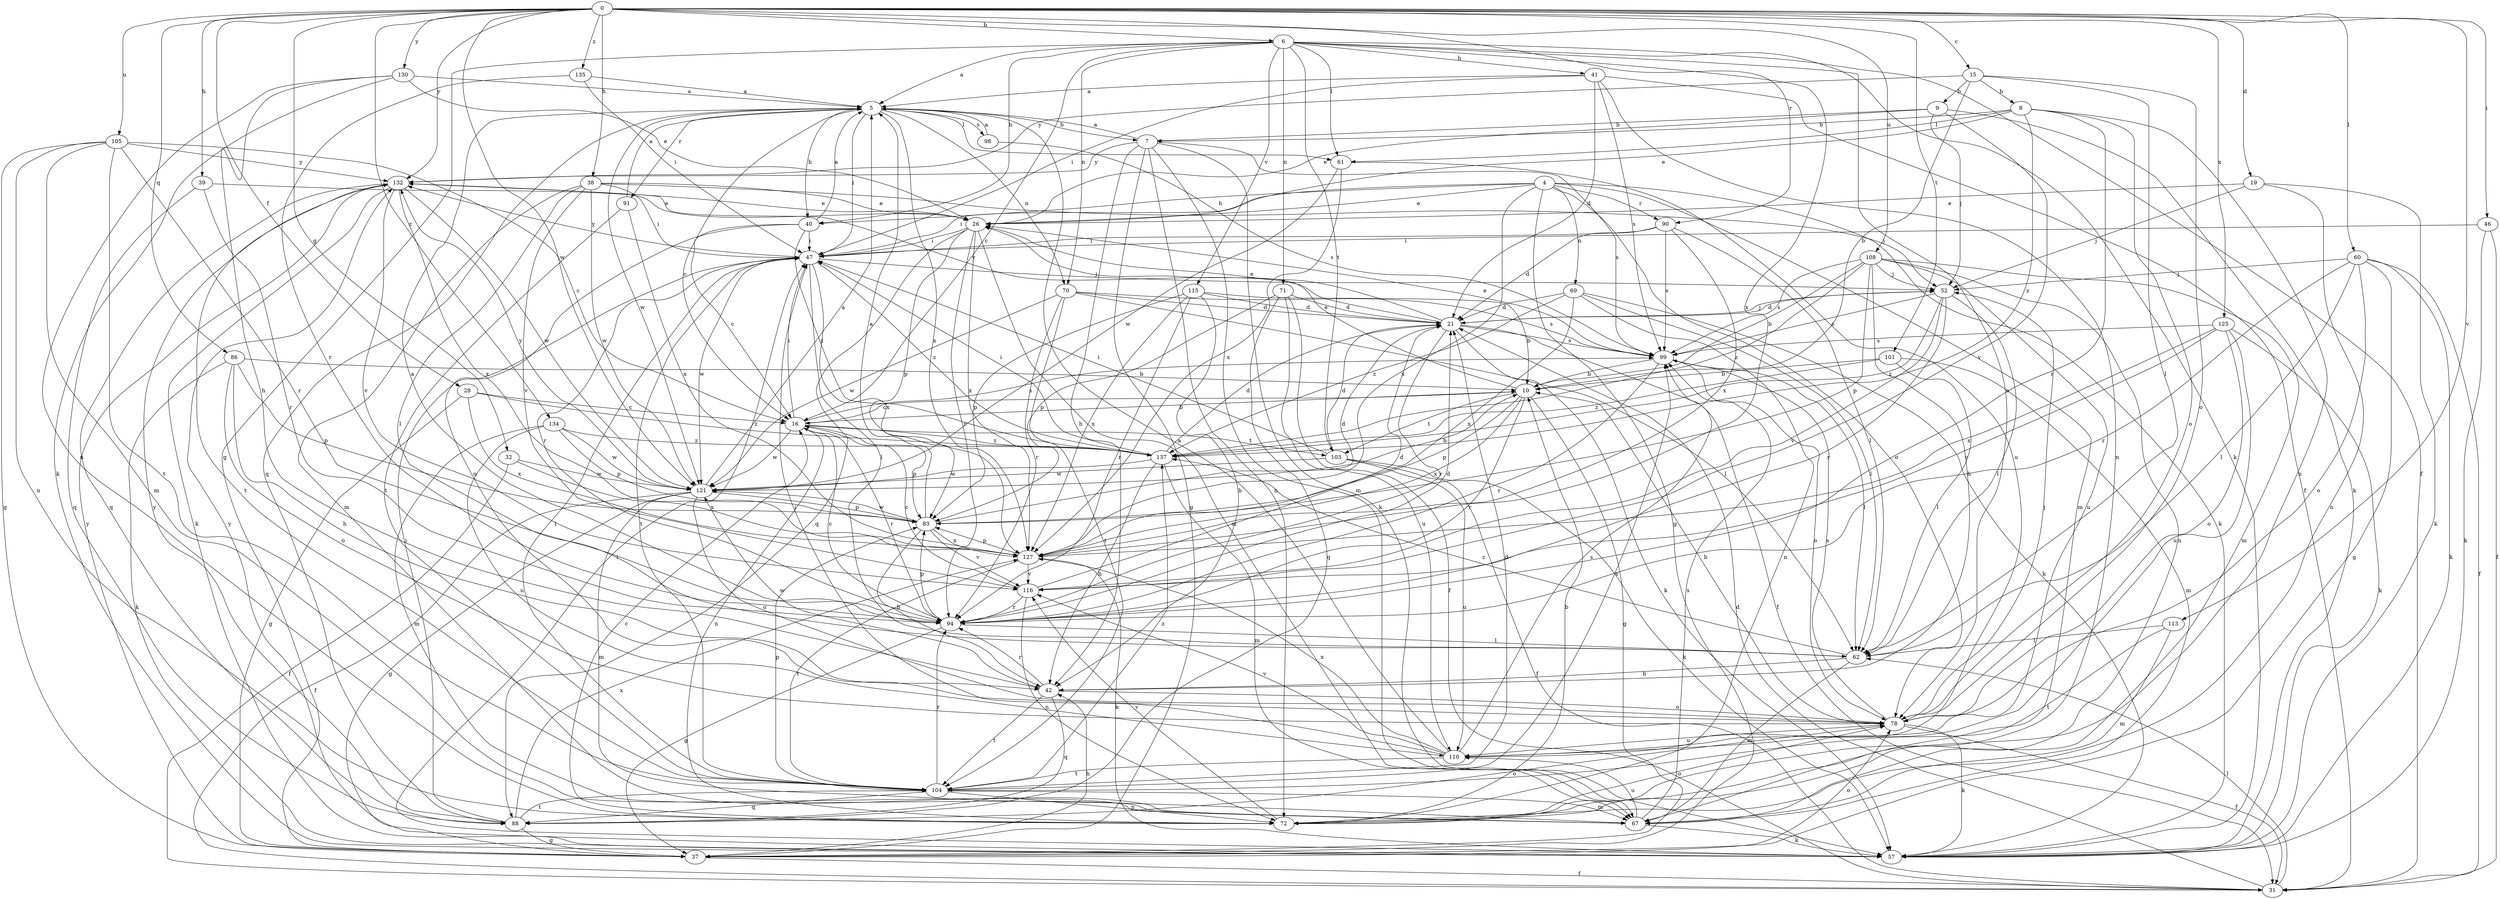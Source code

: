 strict digraph  {
0;
4;
5;
6;
7;
8;
9;
10;
15;
16;
19;
21;
26;
28;
31;
32;
37;
38;
39;
40;
41;
42;
46;
47;
52;
57;
60;
61;
62;
67;
69;
70;
71;
72;
78;
83;
86;
88;
90;
91;
94;
98;
99;
101;
103;
104;
105;
108;
110;
113;
115;
116;
121;
125;
127;
130;
132;
134;
135;
137;
0 -> 6  [label=b];
0 -> 15  [label=c];
0 -> 19  [label=d];
0 -> 28  [label=f];
0 -> 32  [label=g];
0 -> 38  [label=h];
0 -> 39  [label=h];
0 -> 46  [label=i];
0 -> 60  [label=l];
0 -> 86  [label=q];
0 -> 90  [label=r];
0 -> 101  [label=t];
0 -> 105  [label=u];
0 -> 108  [label=u];
0 -> 113  [label=v];
0 -> 121  [label=w];
0 -> 125  [label=x];
0 -> 130  [label=y];
0 -> 132  [label=y];
0 -> 134  [label=z];
0 -> 135  [label=z];
4 -> 26  [label=e];
4 -> 37  [label=g];
4 -> 40  [label=h];
4 -> 47  [label=i];
4 -> 57  [label=k];
4 -> 67  [label=m];
4 -> 69  [label=n];
4 -> 78  [label=o];
4 -> 90  [label=r];
4 -> 127  [label=x];
5 -> 7  [label=b];
5 -> 16  [label=c];
5 -> 40  [label=h];
5 -> 47  [label=i];
5 -> 61  [label=l];
5 -> 70  [label=n];
5 -> 88  [label=q];
5 -> 91  [label=r];
5 -> 98  [label=s];
5 -> 121  [label=w];
5 -> 127  [label=x];
6 -> 5  [label=a];
6 -> 16  [label=c];
6 -> 31  [label=f];
6 -> 37  [label=g];
6 -> 40  [label=h];
6 -> 41  [label=h];
6 -> 57  [label=k];
6 -> 61  [label=l];
6 -> 70  [label=n];
6 -> 71  [label=n];
6 -> 78  [label=o];
6 -> 103  [label=t];
6 -> 115  [label=v];
6 -> 127  [label=x];
7 -> 5  [label=a];
7 -> 37  [label=g];
7 -> 42  [label=h];
7 -> 57  [label=k];
7 -> 67  [label=m];
7 -> 72  [label=n];
7 -> 99  [label=s];
7 -> 132  [label=y];
8 -> 7  [label=b];
8 -> 26  [label=e];
8 -> 61  [label=l];
8 -> 72  [label=n];
8 -> 78  [label=o];
8 -> 94  [label=r];
8 -> 137  [label=z];
9 -> 7  [label=b];
9 -> 26  [label=e];
9 -> 52  [label=j];
9 -> 57  [label=k];
9 -> 116  [label=v];
10 -> 16  [label=c];
10 -> 26  [label=e];
10 -> 37  [label=g];
10 -> 83  [label=p];
10 -> 94  [label=r];
10 -> 103  [label=t];
10 -> 127  [label=x];
15 -> 8  [label=b];
15 -> 9  [label=b];
15 -> 10  [label=b];
15 -> 62  [label=l];
15 -> 78  [label=o];
15 -> 132  [label=y];
16 -> 10  [label=b];
16 -> 47  [label=i];
16 -> 72  [label=n];
16 -> 83  [label=p];
16 -> 94  [label=r];
16 -> 99  [label=s];
16 -> 103  [label=t];
16 -> 121  [label=w];
16 -> 137  [label=z];
19 -> 26  [label=e];
19 -> 52  [label=j];
19 -> 57  [label=k];
19 -> 72  [label=n];
21 -> 26  [label=e];
21 -> 31  [label=f];
21 -> 52  [label=j];
21 -> 57  [label=k];
21 -> 94  [label=r];
21 -> 99  [label=s];
21 -> 132  [label=y];
26 -> 47  [label=i];
26 -> 67  [label=m];
26 -> 83  [label=p];
26 -> 88  [label=q];
26 -> 94  [label=r];
26 -> 127  [label=x];
28 -> 16  [label=c];
28 -> 37  [label=g];
28 -> 127  [label=x];
28 -> 137  [label=z];
31 -> 21  [label=d];
31 -> 62  [label=l];
32 -> 31  [label=f];
32 -> 121  [label=w];
32 -> 127  [label=x];
37 -> 31  [label=f];
37 -> 42  [label=h];
37 -> 78  [label=o];
37 -> 132  [label=y];
38 -> 26  [label=e];
38 -> 47  [label=i];
38 -> 52  [label=j];
38 -> 62  [label=l];
38 -> 67  [label=m];
38 -> 116  [label=v];
38 -> 121  [label=w];
39 -> 26  [label=e];
39 -> 88  [label=q];
39 -> 94  [label=r];
40 -> 5  [label=a];
40 -> 16  [label=c];
40 -> 47  [label=i];
40 -> 78  [label=o];
40 -> 137  [label=z];
41 -> 5  [label=a];
41 -> 21  [label=d];
41 -> 31  [label=f];
41 -> 47  [label=i];
41 -> 72  [label=n];
41 -> 99  [label=s];
42 -> 78  [label=o];
42 -> 88  [label=q];
42 -> 94  [label=r];
42 -> 104  [label=t];
42 -> 121  [label=w];
46 -> 31  [label=f];
46 -> 47  [label=i];
46 -> 57  [label=k];
47 -> 52  [label=j];
47 -> 62  [label=l];
47 -> 94  [label=r];
47 -> 104  [label=t];
47 -> 121  [label=w];
47 -> 127  [label=x];
47 -> 132  [label=y];
47 -> 137  [label=z];
52 -> 21  [label=d];
52 -> 62  [label=l];
52 -> 94  [label=r];
52 -> 99  [label=s];
52 -> 116  [label=v];
52 -> 137  [label=z];
57 -> 47  [label=i];
57 -> 132  [label=y];
60 -> 31  [label=f];
60 -> 37  [label=g];
60 -> 52  [label=j];
60 -> 57  [label=k];
60 -> 62  [label=l];
60 -> 78  [label=o];
60 -> 94  [label=r];
61 -> 110  [label=u];
61 -> 121  [label=w];
61 -> 127  [label=x];
62 -> 42  [label=h];
62 -> 67  [label=m];
62 -> 137  [label=z];
67 -> 57  [label=k];
67 -> 99  [label=s];
67 -> 110  [label=u];
69 -> 21  [label=d];
69 -> 57  [label=k];
69 -> 62  [label=l];
69 -> 72  [label=n];
69 -> 127  [label=x];
69 -> 137  [label=z];
70 -> 21  [label=d];
70 -> 62  [label=l];
70 -> 94  [label=r];
70 -> 99  [label=s];
70 -> 104  [label=t];
70 -> 121  [label=w];
71 -> 21  [label=d];
71 -> 31  [label=f];
71 -> 83  [label=p];
71 -> 88  [label=q];
71 -> 110  [label=u];
72 -> 10  [label=b];
72 -> 16  [label=c];
72 -> 78  [label=o];
72 -> 116  [label=v];
78 -> 10  [label=b];
78 -> 31  [label=f];
78 -> 52  [label=j];
78 -> 57  [label=k];
78 -> 99  [label=s];
78 -> 110  [label=u];
83 -> 5  [label=a];
83 -> 21  [label=d];
83 -> 42  [label=h];
83 -> 116  [label=v];
83 -> 121  [label=w];
83 -> 127  [label=x];
86 -> 10  [label=b];
86 -> 42  [label=h];
86 -> 57  [label=k];
86 -> 78  [label=o];
86 -> 83  [label=p];
88 -> 37  [label=g];
88 -> 47  [label=i];
88 -> 78  [label=o];
88 -> 104  [label=t];
88 -> 127  [label=x];
88 -> 132  [label=y];
90 -> 21  [label=d];
90 -> 47  [label=i];
90 -> 62  [label=l];
90 -> 99  [label=s];
90 -> 127  [label=x];
91 -> 5  [label=a];
91 -> 104  [label=t];
91 -> 127  [label=x];
94 -> 5  [label=a];
94 -> 16  [label=c];
94 -> 21  [label=d];
94 -> 37  [label=g];
94 -> 62  [label=l];
94 -> 83  [label=p];
98 -> 5  [label=a];
98 -> 99  [label=s];
99 -> 10  [label=b];
99 -> 26  [label=e];
99 -> 62  [label=l];
99 -> 78  [label=o];
99 -> 94  [label=r];
101 -> 10  [label=b];
101 -> 62  [label=l];
101 -> 67  [label=m];
101 -> 137  [label=z];
103 -> 21  [label=d];
103 -> 31  [label=f];
103 -> 47  [label=i];
103 -> 57  [label=k];
103 -> 110  [label=u];
103 -> 121  [label=w];
104 -> 21  [label=d];
104 -> 47  [label=i];
104 -> 67  [label=m];
104 -> 72  [label=n];
104 -> 83  [label=p];
104 -> 88  [label=q];
104 -> 94  [label=r];
104 -> 99  [label=s];
104 -> 137  [label=z];
105 -> 16  [label=c];
105 -> 37  [label=g];
105 -> 67  [label=m];
105 -> 72  [label=n];
105 -> 94  [label=r];
105 -> 104  [label=t];
105 -> 132  [label=y];
108 -> 10  [label=b];
108 -> 42  [label=h];
108 -> 52  [label=j];
108 -> 67  [label=m];
108 -> 72  [label=n];
108 -> 83  [label=p];
108 -> 99  [label=s];
108 -> 110  [label=u];
108 -> 137  [label=z];
110 -> 5  [label=a];
110 -> 47  [label=i];
110 -> 99  [label=s];
110 -> 104  [label=t];
110 -> 116  [label=v];
110 -> 127  [label=x];
113 -> 62  [label=l];
113 -> 67  [label=m];
113 -> 104  [label=t];
115 -> 10  [label=b];
115 -> 21  [label=d];
115 -> 42  [label=h];
115 -> 83  [label=p];
115 -> 94  [label=r];
115 -> 127  [label=x];
116 -> 16  [label=c];
116 -> 21  [label=d];
116 -> 72  [label=n];
116 -> 94  [label=r];
121 -> 5  [label=a];
121 -> 10  [label=b];
121 -> 31  [label=f];
121 -> 37  [label=g];
121 -> 67  [label=m];
121 -> 78  [label=o];
121 -> 83  [label=p];
121 -> 132  [label=y];
125 -> 57  [label=k];
125 -> 78  [label=o];
125 -> 99  [label=s];
125 -> 110  [label=u];
125 -> 116  [label=v];
125 -> 127  [label=x];
127 -> 57  [label=k];
127 -> 83  [label=p];
127 -> 104  [label=t];
127 -> 116  [label=v];
130 -> 5  [label=a];
130 -> 26  [label=e];
130 -> 42  [label=h];
130 -> 57  [label=k];
130 -> 72  [label=n];
132 -> 26  [label=e];
132 -> 57  [label=k];
132 -> 88  [label=q];
132 -> 104  [label=t];
132 -> 116  [label=v];
132 -> 121  [label=w];
132 -> 127  [label=x];
134 -> 67  [label=m];
134 -> 83  [label=p];
134 -> 110  [label=u];
134 -> 121  [label=w];
134 -> 137  [label=z];
135 -> 5  [label=a];
135 -> 47  [label=i];
135 -> 94  [label=r];
137 -> 21  [label=d];
137 -> 42  [label=h];
137 -> 47  [label=i];
137 -> 67  [label=m];
137 -> 121  [label=w];
}
